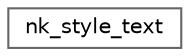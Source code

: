 digraph "Graphical Class Hierarchy"
{
 // LATEX_PDF_SIZE
  bgcolor="transparent";
  edge [fontname=Helvetica,fontsize=10,labelfontname=Helvetica,labelfontsize=10];
  node [fontname=Helvetica,fontsize=10,shape=box,height=0.2,width=0.4];
  rankdir="LR";
  Node0 [id="Node000000",label="nk_style_text",height=0.2,width=0.4,color="grey40", fillcolor="white", style="filled",URL="$structnk__style__text.html",tooltip=" "];
}
